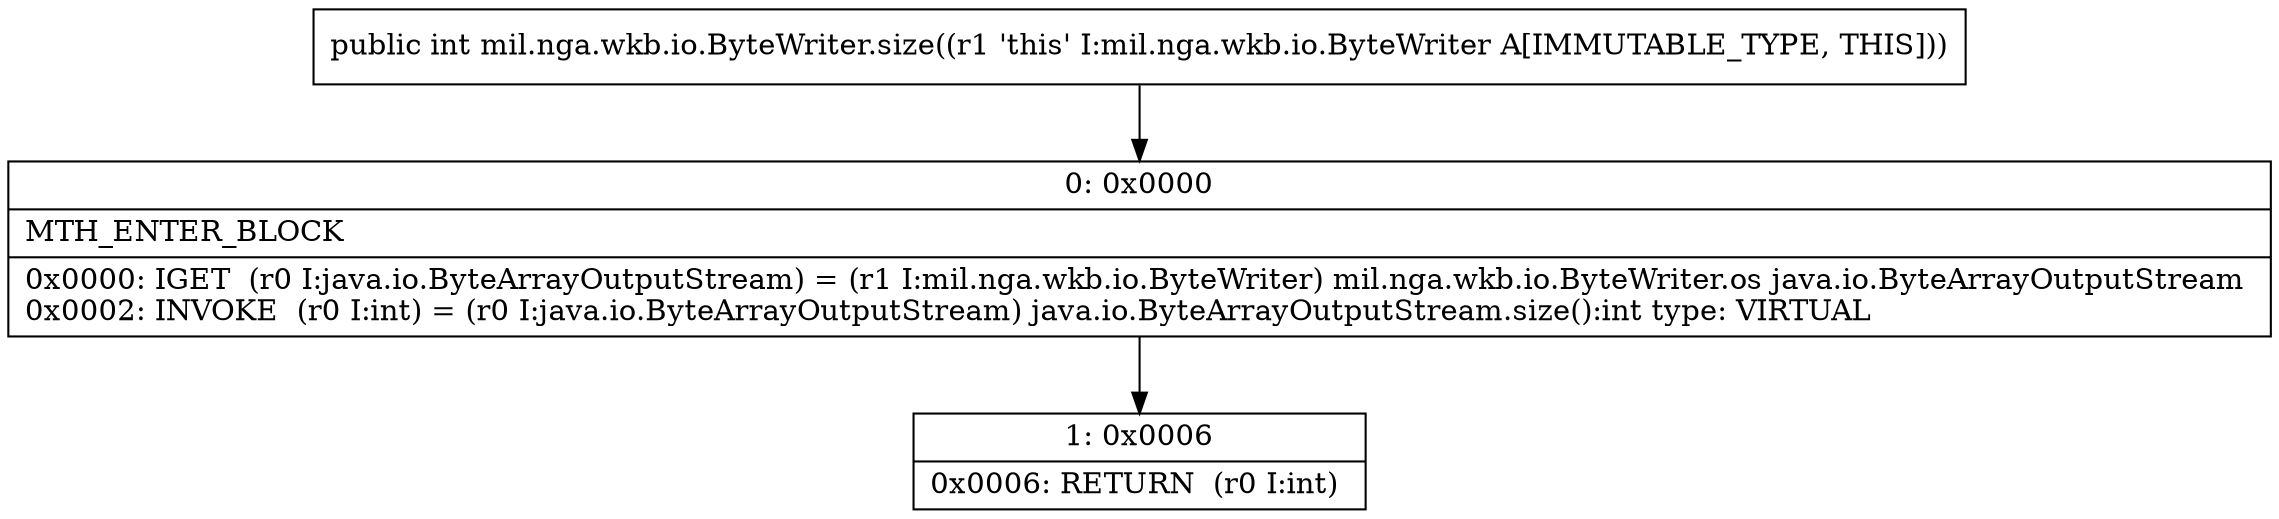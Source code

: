 digraph "CFG formil.nga.wkb.io.ByteWriter.size()I" {
Node_0 [shape=record,label="{0\:\ 0x0000|MTH_ENTER_BLOCK\l|0x0000: IGET  (r0 I:java.io.ByteArrayOutputStream) = (r1 I:mil.nga.wkb.io.ByteWriter) mil.nga.wkb.io.ByteWriter.os java.io.ByteArrayOutputStream \l0x0002: INVOKE  (r0 I:int) = (r0 I:java.io.ByteArrayOutputStream) java.io.ByteArrayOutputStream.size():int type: VIRTUAL \l}"];
Node_1 [shape=record,label="{1\:\ 0x0006|0x0006: RETURN  (r0 I:int) \l}"];
MethodNode[shape=record,label="{public int mil.nga.wkb.io.ByteWriter.size((r1 'this' I:mil.nga.wkb.io.ByteWriter A[IMMUTABLE_TYPE, THIS])) }"];
MethodNode -> Node_0;
Node_0 -> Node_1;
}

